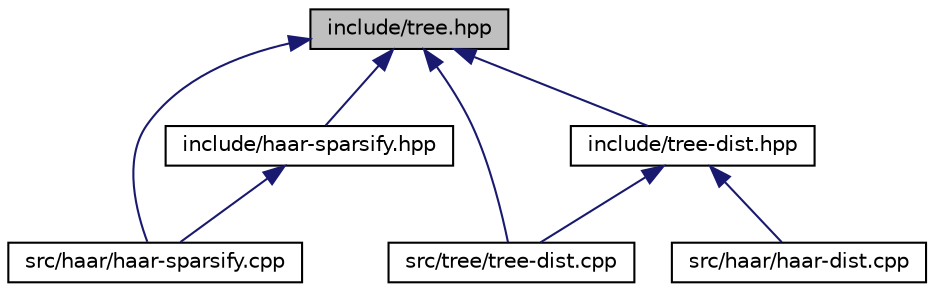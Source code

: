 digraph "include/tree.hpp"
{
 // LATEX_PDF_SIZE
  edge [fontname="Helvetica",fontsize="10",labelfontname="Helvetica",labelfontsize="10"];
  node [fontname="Helvetica",fontsize="10",shape=record];
  Node1 [label="include/tree.hpp",height=0.2,width=0.4,color="black", fillcolor="grey75", style="filled", fontcolor="black",tooltip="Header file for the Tree class and related operations."];
  Node1 -> Node2 [dir="back",color="midnightblue",fontsize="10",style="solid",fontname="Helvetica"];
  Node2 [label="src/haar/haar-sparsify.cpp",height=0.2,width=0.4,color="black", fillcolor="white", style="filled",URL="$haar-sparsify_8cpp.html",tooltip=" "];
  Node1 -> Node3 [dir="back",color="midnightblue",fontsize="10",style="solid",fontname="Helvetica"];
  Node3 [label="src/tree/tree-dist.cpp",height=0.2,width=0.4,color="black", fillcolor="white", style="filled",URL="$tree-dist_8cpp.html",tooltip=" "];
  Node1 -> Node4 [dir="back",color="midnightblue",fontsize="10",style="solid",fontname="Helvetica"];
  Node4 [label="include/haar-sparsify.hpp",height=0.2,width=0.4,color="black", fillcolor="white", style="filled",URL="$haar-sparsify_8hpp.html",tooltip=" "];
  Node4 -> Node2 [dir="back",color="midnightblue",fontsize="10",style="solid",fontname="Helvetica"];
  Node1 -> Node5 [dir="back",color="midnightblue",fontsize="10",style="solid",fontname="Helvetica"];
  Node5 [label="include/tree-dist.hpp",height=0.2,width=0.4,color="black", fillcolor="white", style="filled",URL="$tree-dist_8hpp.html",tooltip="Defines the critical_beta_splitting_distribution class and utility functions for sampling critical be..."];
  Node5 -> Node6 [dir="back",color="midnightblue",fontsize="10",style="solid",fontname="Helvetica"];
  Node6 [label="src/haar/haar-dist.cpp",height=0.2,width=0.4,color="black", fillcolor="white", style="filled",URL="$haar-dist_8cpp.html",tooltip=" "];
  Node5 -> Node3 [dir="back",color="midnightblue",fontsize="10",style="solid",fontname="Helvetica"];
}
